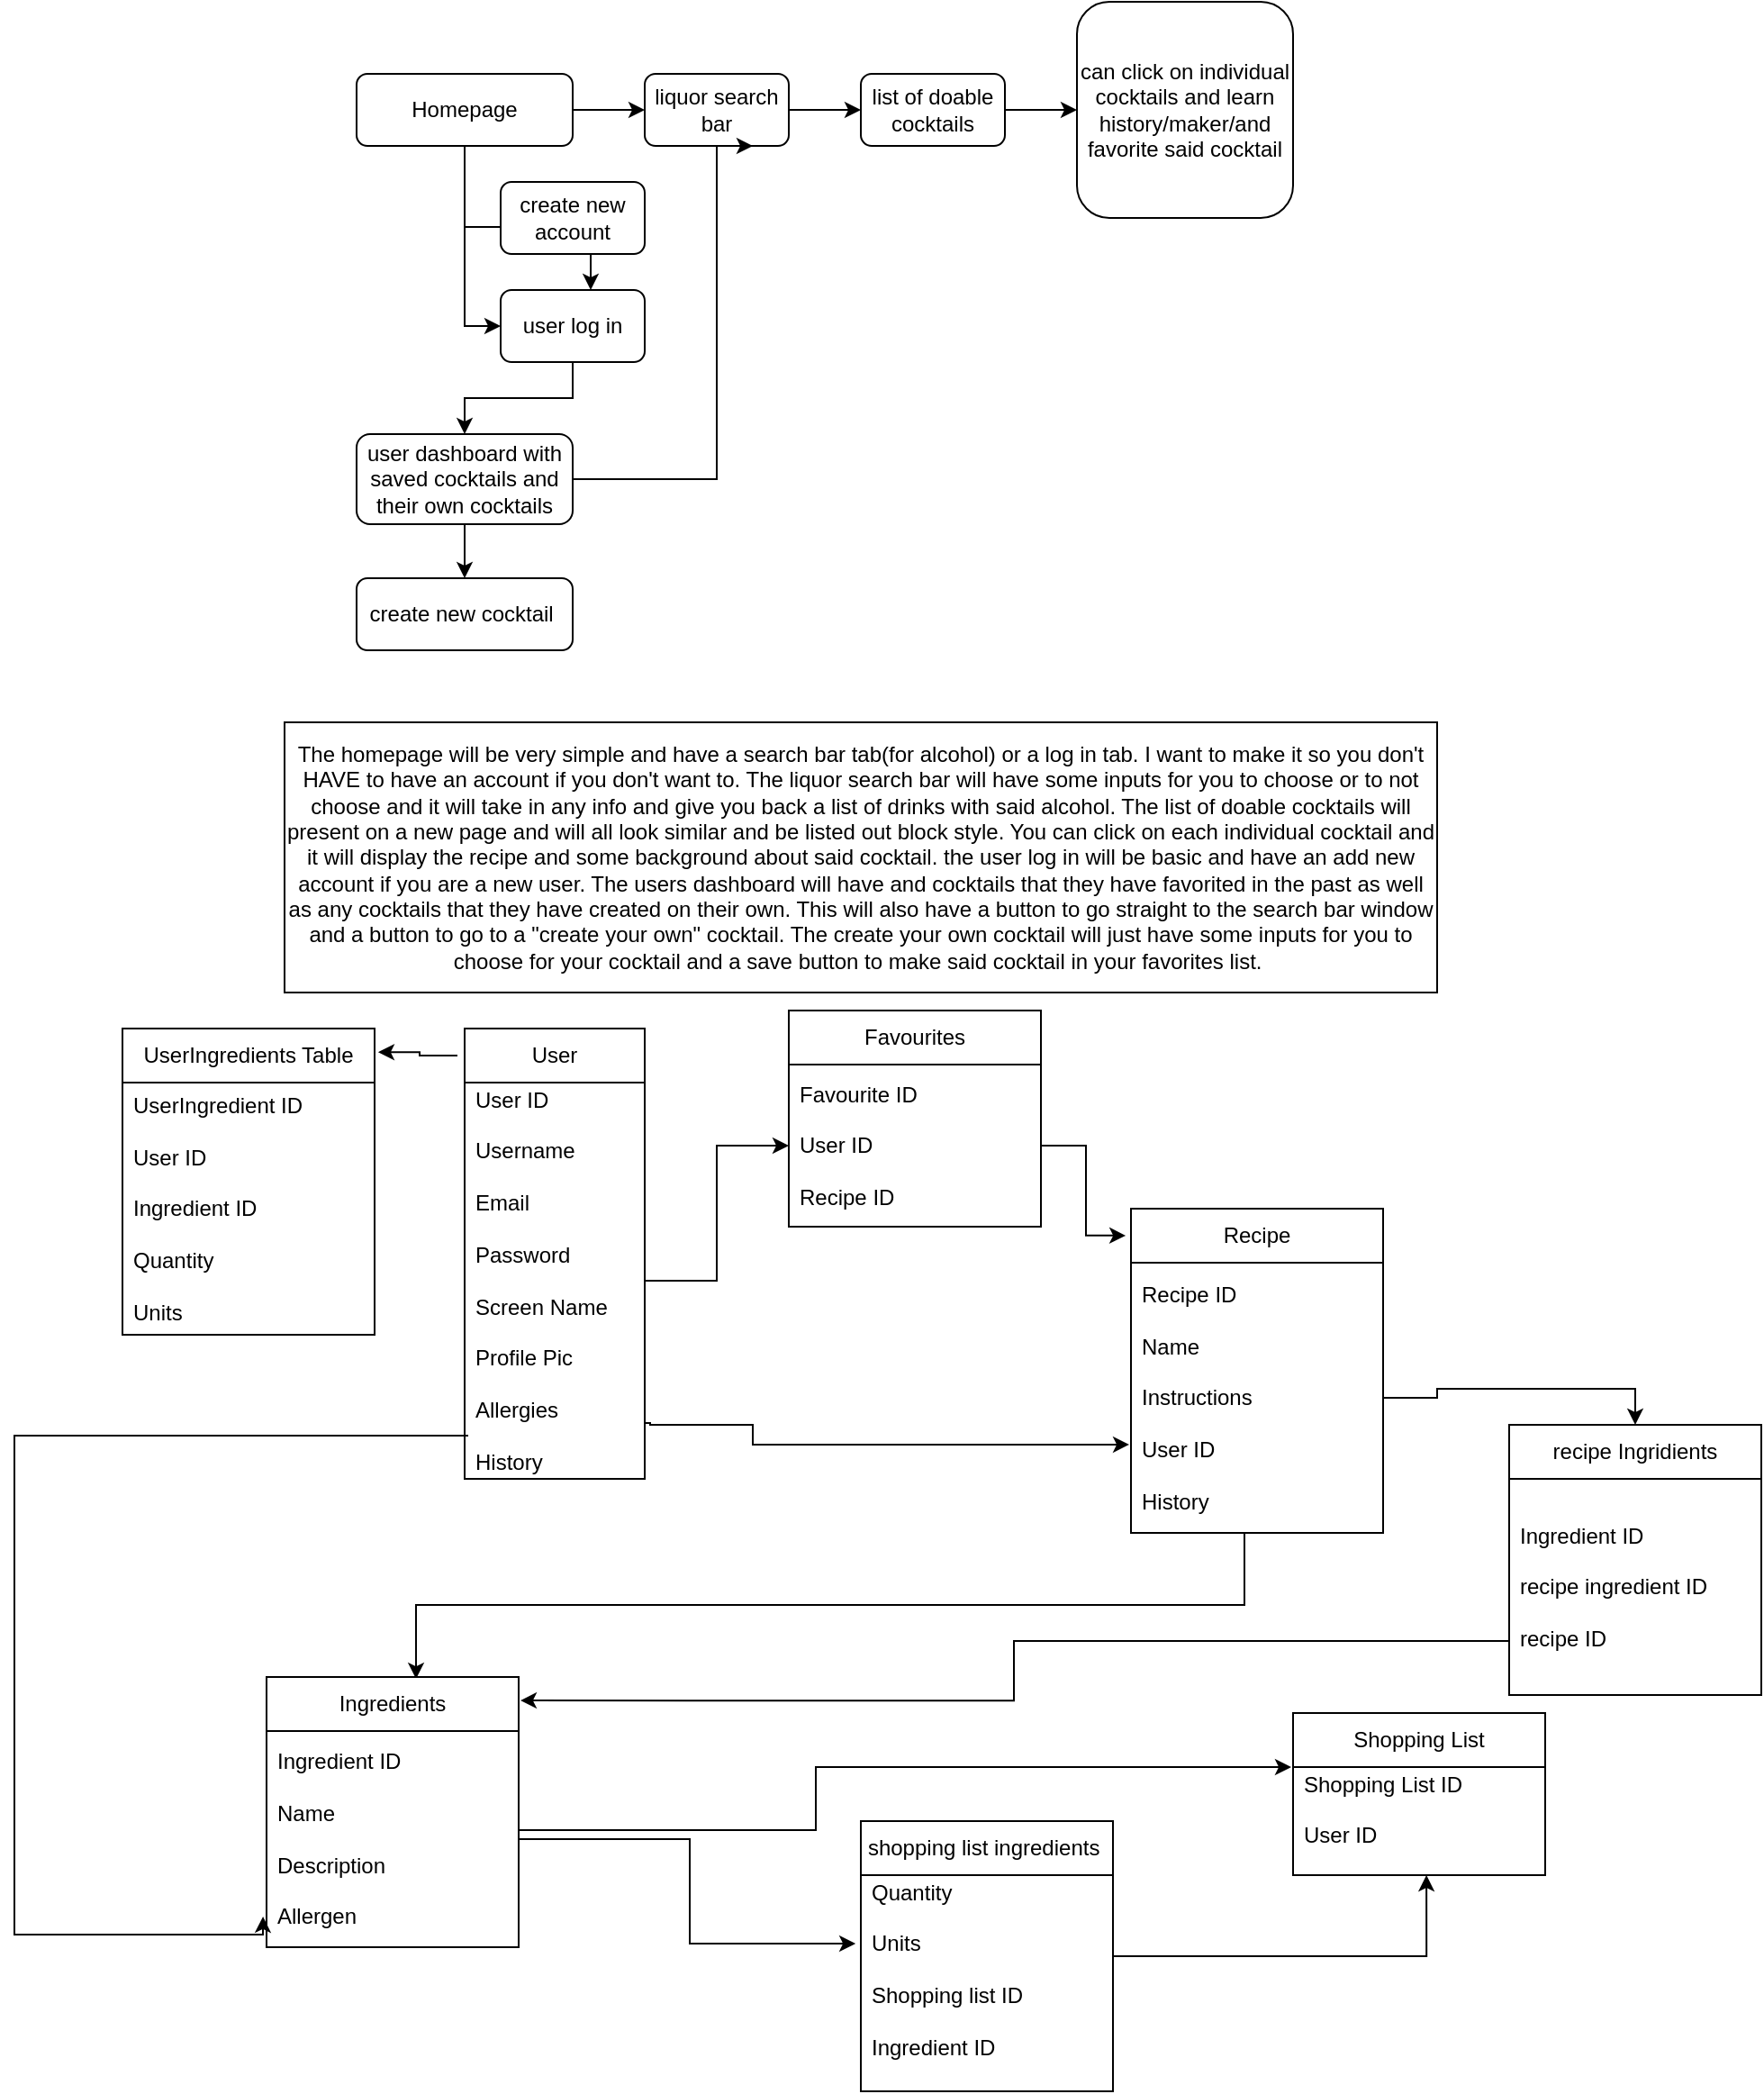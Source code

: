 <mxfile version="24.2.1" type="github">
  <diagram id="C5RBs43oDa-KdzZeNtuy" name="Page-1">
    <mxGraphModel dx="1853" dy="721" grid="1" gridSize="10" guides="1" tooltips="1" connect="1" arrows="1" fold="1" page="1" pageScale="1" pageWidth="827" pageHeight="1169" math="0" shadow="0">
      <root>
        <mxCell id="WIyWlLk6GJQsqaUBKTNV-0" />
        <mxCell id="WIyWlLk6GJQsqaUBKTNV-1" parent="WIyWlLk6GJQsqaUBKTNV-0" />
        <mxCell id="wKdOTu-X7nGb3WF-pUgB-1" value="" style="edgeStyle=orthogonalEdgeStyle;rounded=0;orthogonalLoop=1;jettySize=auto;html=1;" parent="WIyWlLk6GJQsqaUBKTNV-1" source="WIyWlLk6GJQsqaUBKTNV-3" target="wKdOTu-X7nGb3WF-pUgB-0" edge="1">
          <mxGeometry relative="1" as="geometry" />
        </mxCell>
        <mxCell id="wKdOTu-X7nGb3WF-pUgB-5" value="" style="edgeStyle=orthogonalEdgeStyle;rounded=0;orthogonalLoop=1;jettySize=auto;html=1;" parent="WIyWlLk6GJQsqaUBKTNV-1" source="WIyWlLk6GJQsqaUBKTNV-3" target="WIyWlLk6GJQsqaUBKTNV-12" edge="1">
          <mxGeometry relative="1" as="geometry">
            <Array as="points">
              <mxPoint x="220" y="160" />
              <mxPoint x="220" y="160" />
            </Array>
          </mxGeometry>
        </mxCell>
        <mxCell id="wKdOTu-X7nGb3WF-pUgB-6" value="" style="edgeStyle=orthogonalEdgeStyle;rounded=0;orthogonalLoop=1;jettySize=auto;html=1;" parent="WIyWlLk6GJQsqaUBKTNV-1" source="WIyWlLk6GJQsqaUBKTNV-3" target="WIyWlLk6GJQsqaUBKTNV-12" edge="1">
          <mxGeometry relative="1" as="geometry">
            <Array as="points">
              <mxPoint x="220" y="165" />
              <mxPoint x="290" y="165" />
            </Array>
          </mxGeometry>
        </mxCell>
        <mxCell id="WIyWlLk6GJQsqaUBKTNV-3" value="Homepage" style="rounded=1;whiteSpace=wrap;html=1;fontSize=12;glass=0;strokeWidth=1;shadow=0;" parent="WIyWlLk6GJQsqaUBKTNV-1" vertex="1">
          <mxGeometry x="160" y="80" width="120" height="40" as="geometry" />
        </mxCell>
        <mxCell id="wKdOTu-X7nGb3WF-pUgB-10" value="" style="edgeStyle=orthogonalEdgeStyle;rounded=0;orthogonalLoop=1;jettySize=auto;html=1;" parent="WIyWlLk6GJQsqaUBKTNV-1" source="WIyWlLk6GJQsqaUBKTNV-12" target="wKdOTu-X7nGb3WF-pUgB-8" edge="1">
          <mxGeometry relative="1" as="geometry" />
        </mxCell>
        <mxCell id="WIyWlLk6GJQsqaUBKTNV-12" value="user log in" style="rounded=1;whiteSpace=wrap;html=1;fontSize=12;glass=0;strokeWidth=1;shadow=0;" parent="WIyWlLk6GJQsqaUBKTNV-1" vertex="1">
          <mxGeometry x="240" y="200" width="80" height="40" as="geometry" />
        </mxCell>
        <mxCell id="wKdOTu-X7nGb3WF-pUgB-3" value="" style="edgeStyle=orthogonalEdgeStyle;rounded=0;orthogonalLoop=1;jettySize=auto;html=1;" parent="WIyWlLk6GJQsqaUBKTNV-1" source="wKdOTu-X7nGb3WF-pUgB-0" target="wKdOTu-X7nGb3WF-pUgB-2" edge="1">
          <mxGeometry relative="1" as="geometry" />
        </mxCell>
        <mxCell id="wKdOTu-X7nGb3WF-pUgB-0" value="liquor search bar" style="whiteSpace=wrap;html=1;rounded=1;glass=0;strokeWidth=1;shadow=0;" parent="WIyWlLk6GJQsqaUBKTNV-1" vertex="1">
          <mxGeometry x="320" y="80" width="80" height="40" as="geometry" />
        </mxCell>
        <mxCell id="wKdOTu-X7nGb3WF-pUgB-16" value="" style="edgeStyle=orthogonalEdgeStyle;rounded=0;orthogonalLoop=1;jettySize=auto;html=1;" parent="WIyWlLk6GJQsqaUBKTNV-1" source="wKdOTu-X7nGb3WF-pUgB-2" target="wKdOTu-X7nGb3WF-pUgB-15" edge="1">
          <mxGeometry relative="1" as="geometry" />
        </mxCell>
        <mxCell id="wKdOTu-X7nGb3WF-pUgB-2" value="list of doable cocktails" style="whiteSpace=wrap;html=1;rounded=1;glass=0;strokeWidth=1;shadow=0;" parent="WIyWlLk6GJQsqaUBKTNV-1" vertex="1">
          <mxGeometry x="440" y="80" width="80" height="40" as="geometry" />
        </mxCell>
        <mxCell id="wKdOTu-X7nGb3WF-pUgB-7" value="create new account" style="rounded=1;whiteSpace=wrap;html=1;" parent="WIyWlLk6GJQsqaUBKTNV-1" vertex="1">
          <mxGeometry x="240" y="140" width="80" height="40" as="geometry" />
        </mxCell>
        <mxCell id="wKdOTu-X7nGb3WF-pUgB-14" value="" style="edgeStyle=orthogonalEdgeStyle;rounded=0;orthogonalLoop=1;jettySize=auto;html=1;entryX=0.5;entryY=0;entryDx=0;entryDy=0;" parent="WIyWlLk6GJQsqaUBKTNV-1" source="wKdOTu-X7nGb3WF-pUgB-8" target="wKdOTu-X7nGb3WF-pUgB-11" edge="1">
          <mxGeometry relative="1" as="geometry">
            <mxPoint x="210" y="410" as="targetPoint" />
          </mxGeometry>
        </mxCell>
        <mxCell id="wKdOTu-X7nGb3WF-pUgB-20" value="" style="edgeStyle=orthogonalEdgeStyle;rounded=0;orthogonalLoop=1;jettySize=auto;html=1;entryX=0.75;entryY=1;entryDx=0;entryDy=0;" parent="WIyWlLk6GJQsqaUBKTNV-1" source="wKdOTu-X7nGb3WF-pUgB-8" target="wKdOTu-X7nGb3WF-pUgB-0" edge="1">
          <mxGeometry relative="1" as="geometry">
            <mxPoint x="440" y="315" as="targetPoint" />
            <Array as="points">
              <mxPoint x="360" y="305" />
              <mxPoint x="360" y="120" />
            </Array>
          </mxGeometry>
        </mxCell>
        <mxCell id="wKdOTu-X7nGb3WF-pUgB-8" value="user dashboard with saved cocktails and their own cocktails" style="rounded=1;whiteSpace=wrap;html=1;fontSize=12;glass=0;strokeWidth=1;shadow=0;" parent="WIyWlLk6GJQsqaUBKTNV-1" vertex="1">
          <mxGeometry x="160" y="280" width="120" height="50" as="geometry" />
        </mxCell>
        <mxCell id="wKdOTu-X7nGb3WF-pUgB-11" value="create new cocktail&amp;nbsp;" style="rounded=1;whiteSpace=wrap;html=1;fontSize=12;glass=0;strokeWidth=1;shadow=0;" parent="WIyWlLk6GJQsqaUBKTNV-1" vertex="1">
          <mxGeometry x="160" y="360" width="120" height="40" as="geometry" />
        </mxCell>
        <mxCell id="wKdOTu-X7nGb3WF-pUgB-15" value="can click on individual cocktails and learn history/maker/and favorite said cocktail" style="whiteSpace=wrap;html=1;rounded=1;glass=0;strokeWidth=1;shadow=0;" parent="WIyWlLk6GJQsqaUBKTNV-1" vertex="1">
          <mxGeometry x="560" y="40" width="120" height="120" as="geometry" />
        </mxCell>
        <mxCell id="wKdOTu-X7nGb3WF-pUgB-21" value="The homepage will be very simple and have a search bar tab(for alcohol) or a log in tab. I want to make it so you don&#39;t HAVE to have an account if you don&#39;t want to. The liquor search bar will have some inputs for you to choose or to not choose and it will take in any info and give you back a list of drinks with said alcohol. The list of doable cocktails will present on a new page and will all look similar and be listed out block style. You can click on each individual cocktail and it will display the recipe and some background about said cocktail. the user log in will be basic and have an add new account if you are a new user. The users dashboard will have and cocktails that they have favorited in the past as well as any cocktails that they have created on their own. This will also have a button to go straight to the search bar window and a button to go to a &quot;create your own&quot; cocktail. The create your own cocktail will just have some inputs for you to choose for your cocktail and a save button to make said cocktail in your favorites list.&amp;nbsp;" style="rounded=0;whiteSpace=wrap;html=1;" parent="WIyWlLk6GJQsqaUBKTNV-1" vertex="1">
          <mxGeometry x="120" y="440" width="640" height="150" as="geometry" />
        </mxCell>
        <mxCell id="8B_5lzlC5shyq4_69ubc-37" value="" style="edgeStyle=orthogonalEdgeStyle;rounded=0;orthogonalLoop=1;jettySize=auto;html=1;entryX=0.593;entryY=0.007;entryDx=0;entryDy=0;exitX=0.45;exitY=1;exitDx=0;exitDy=0;exitPerimeter=0;entryPerimeter=0;" edge="1" parent="WIyWlLk6GJQsqaUBKTNV-1" source="8B_5lzlC5shyq4_69ubc-10" target="8B_5lzlC5shyq4_69ubc-3">
          <mxGeometry relative="1" as="geometry">
            <mxPoint x="454" y="850" as="sourcePoint" />
            <mxPoint x="614" y="1045" as="targetPoint" />
            <Array as="points" />
          </mxGeometry>
        </mxCell>
        <mxCell id="8B_5lzlC5shyq4_69ubc-40" value="" style="edgeStyle=orthogonalEdgeStyle;rounded=0;orthogonalLoop=1;jettySize=auto;html=1;" edge="1" parent="WIyWlLk6GJQsqaUBKTNV-1" source="8B_5lzlC5shyq4_69ubc-3">
          <mxGeometry relative="1" as="geometry">
            <mxPoint x="679" y="1020" as="targetPoint" />
            <Array as="points">
              <mxPoint x="415" y="1055" />
              <mxPoint x="415" y="1020" />
              <mxPoint x="679" y="1020" />
            </Array>
          </mxGeometry>
        </mxCell>
        <mxCell id="8B_5lzlC5shyq4_69ubc-3" value="Ingredients" style="swimlane;fontStyle=0;childLayout=stackLayout;horizontal=1;startSize=30;horizontalStack=0;resizeParent=1;resizeParentMax=0;resizeLast=0;collapsible=1;marginBottom=0;whiteSpace=wrap;html=1;" vertex="1" parent="WIyWlLk6GJQsqaUBKTNV-1">
          <mxGeometry x="110" y="970" width="140" height="150" as="geometry" />
        </mxCell>
        <mxCell id="8B_5lzlC5shyq4_69ubc-26" value="Ingredient ID&lt;div&gt;&lt;br&gt;&lt;/div&gt;&lt;div&gt;Name&lt;/div&gt;&lt;div&gt;&lt;br&gt;&lt;/div&gt;&lt;div&gt;Description&lt;/div&gt;&lt;div&gt;&lt;br&gt;&lt;/div&gt;&lt;div&gt;Allergen&lt;/div&gt;" style="text;strokeColor=none;fillColor=none;align=left;verticalAlign=middle;spacingLeft=4;spacingRight=4;overflow=hidden;points=[[0,0.5],[1,0.5]];portConstraint=eastwest;rotatable=0;whiteSpace=wrap;html=1;" vertex="1" parent="8B_5lzlC5shyq4_69ubc-3">
          <mxGeometry y="30" width="140" height="120" as="geometry" />
        </mxCell>
        <mxCell id="8B_5lzlC5shyq4_69ubc-7" value="Recipe" style="swimlane;fontStyle=0;childLayout=stackLayout;horizontal=1;startSize=30;horizontalStack=0;resizeParent=1;resizeParentMax=0;resizeLast=0;collapsible=1;marginBottom=0;whiteSpace=wrap;html=1;" vertex="1" parent="WIyWlLk6GJQsqaUBKTNV-1">
          <mxGeometry x="590" y="710" width="140" height="180" as="geometry" />
        </mxCell>
        <mxCell id="8B_5lzlC5shyq4_69ubc-10" value="Recipe ID&lt;div&gt;&lt;br&gt;&lt;/div&gt;&lt;div&gt;Name&lt;/div&gt;&lt;div&gt;&lt;br&gt;&lt;/div&gt;&lt;div&gt;Instructions&lt;/div&gt;&lt;div&gt;&lt;br&gt;&lt;/div&gt;&lt;div&gt;User ID&lt;/div&gt;&lt;div&gt;&lt;br&gt;&lt;/div&gt;&lt;div&gt;History&lt;/div&gt;" style="text;strokeColor=none;fillColor=none;align=left;verticalAlign=middle;spacingLeft=4;spacingRight=4;overflow=hidden;points=[[0,0.5],[1,0.5]];portConstraint=eastwest;rotatable=0;whiteSpace=wrap;html=1;" vertex="1" parent="8B_5lzlC5shyq4_69ubc-7">
          <mxGeometry y="30" width="140" height="150" as="geometry" />
        </mxCell>
        <mxCell id="8B_5lzlC5shyq4_69ubc-11" value="Favourites" style="swimlane;fontStyle=0;childLayout=stackLayout;horizontal=1;startSize=30;horizontalStack=0;resizeParent=1;resizeParentMax=0;resizeLast=0;collapsible=1;marginBottom=0;whiteSpace=wrap;html=1;" vertex="1" parent="WIyWlLk6GJQsqaUBKTNV-1">
          <mxGeometry x="400" y="600" width="140" height="120" as="geometry" />
        </mxCell>
        <mxCell id="8B_5lzlC5shyq4_69ubc-14" value="Favourite ID&lt;div&gt;&lt;br&gt;&lt;div&gt;User ID&lt;/div&gt;&lt;div&gt;&lt;br&gt;&lt;/div&gt;&lt;div&gt;Recipe ID&lt;/div&gt;&lt;/div&gt;" style="text;strokeColor=none;fillColor=none;align=left;verticalAlign=middle;spacingLeft=4;spacingRight=4;overflow=hidden;points=[[0,0.5],[1,0.5]];portConstraint=eastwest;rotatable=0;whiteSpace=wrap;html=1;" vertex="1" parent="8B_5lzlC5shyq4_69ubc-11">
          <mxGeometry y="30" width="140" height="90" as="geometry" />
        </mxCell>
        <mxCell id="8B_5lzlC5shyq4_69ubc-15" value="User" style="swimlane;fontStyle=0;childLayout=stackLayout;horizontal=1;startSize=30;horizontalStack=0;resizeParent=1;resizeParentMax=0;resizeLast=0;collapsible=1;marginBottom=0;whiteSpace=wrap;html=1;" vertex="1" parent="WIyWlLk6GJQsqaUBKTNV-1">
          <mxGeometry x="220" y="610" width="100" height="250" as="geometry" />
        </mxCell>
        <mxCell id="8B_5lzlC5shyq4_69ubc-18" value="User ID&lt;div&gt;&lt;br&gt;&lt;div&gt;Username&lt;/div&gt;&lt;div&gt;&lt;br&gt;&lt;/div&gt;&lt;div&gt;Email&lt;/div&gt;&lt;div&gt;&lt;br&gt;&lt;/div&gt;&lt;div&gt;Password&lt;/div&gt;&lt;div&gt;&lt;br&gt;&lt;/div&gt;&lt;div&gt;Screen Name&lt;/div&gt;&lt;div&gt;&lt;br&gt;&lt;/div&gt;&lt;div&gt;Profile Pic&lt;/div&gt;&lt;div&gt;&lt;br&gt;&lt;/div&gt;&lt;div&gt;Allergies&lt;/div&gt;&lt;div&gt;&lt;br&gt;&lt;/div&gt;&lt;div&gt;History&lt;/div&gt;&lt;/div&gt;" style="text;strokeColor=none;fillColor=none;align=left;verticalAlign=middle;spacingLeft=4;spacingRight=4;overflow=hidden;points=[[0,0.5],[1,0.5]];portConstraint=eastwest;rotatable=0;whiteSpace=wrap;html=1;" vertex="1" parent="8B_5lzlC5shyq4_69ubc-15">
          <mxGeometry y="30" width="100" height="220" as="geometry" />
        </mxCell>
        <mxCell id="8B_5lzlC5shyq4_69ubc-27" value="UserIngredients Table" style="swimlane;fontStyle=0;childLayout=stackLayout;horizontal=1;startSize=30;horizontalStack=0;resizeParent=1;resizeParentMax=0;resizeLast=0;collapsible=1;marginBottom=0;whiteSpace=wrap;html=1;" vertex="1" parent="WIyWlLk6GJQsqaUBKTNV-1">
          <mxGeometry x="30" y="610" width="140" height="170" as="geometry" />
        </mxCell>
        <mxCell id="8B_5lzlC5shyq4_69ubc-28" value="UserIngredient ID&lt;div&gt;&lt;br&gt;&lt;/div&gt;&lt;div&gt;User ID&lt;/div&gt;&lt;div&gt;&lt;br&gt;&lt;/div&gt;&lt;div&gt;Ingredient ID&lt;/div&gt;&lt;div&gt;&lt;br&gt;&lt;/div&gt;&lt;div&gt;Quantity&lt;/div&gt;&lt;div&gt;&lt;br&gt;&lt;/div&gt;&lt;div&gt;Units&lt;/div&gt;" style="text;strokeColor=none;fillColor=none;align=left;verticalAlign=middle;spacingLeft=4;spacingRight=4;overflow=hidden;points=[[0,0.5],[1,0.5]];portConstraint=eastwest;rotatable=0;whiteSpace=wrap;html=1;" vertex="1" parent="8B_5lzlC5shyq4_69ubc-27">
          <mxGeometry y="30" width="140" height="140" as="geometry" />
        </mxCell>
        <mxCell id="8B_5lzlC5shyq4_69ubc-29" value="Shopping List" style="swimlane;fontStyle=0;childLayout=stackLayout;horizontal=1;startSize=30;horizontalStack=0;resizeParent=1;resizeParentMax=0;resizeLast=0;collapsible=1;marginBottom=0;whiteSpace=wrap;html=1;" vertex="1" parent="WIyWlLk6GJQsqaUBKTNV-1">
          <mxGeometry x="680" y="990" width="140" height="90" as="geometry" />
        </mxCell>
        <mxCell id="8B_5lzlC5shyq4_69ubc-30" value="Shopping List ID&lt;div&gt;&lt;br&gt;&lt;/div&gt;&lt;div&gt;User ID&lt;/div&gt;&lt;div&gt;&lt;br&gt;&lt;/div&gt;" style="text;strokeColor=none;fillColor=none;align=left;verticalAlign=middle;spacingLeft=4;spacingRight=4;overflow=hidden;points=[[0,0.5],[1,0.5]];portConstraint=eastwest;rotatable=0;whiteSpace=wrap;html=1;" vertex="1" parent="8B_5lzlC5shyq4_69ubc-29">
          <mxGeometry y="30" width="140" height="60" as="geometry" />
        </mxCell>
        <mxCell id="8B_5lzlC5shyq4_69ubc-31" value="" style="edgeStyle=orthogonalEdgeStyle;rounded=0;orthogonalLoop=1;jettySize=auto;html=1;entryX=-0.014;entryY=0.858;entryDx=0;entryDy=0;entryPerimeter=0;exitX=0.02;exitY=0.891;exitDx=0;exitDy=0;exitPerimeter=0;" edge="1" parent="WIyWlLk6GJQsqaUBKTNV-1" source="8B_5lzlC5shyq4_69ubc-18" target="8B_5lzlC5shyq4_69ubc-26">
          <mxGeometry relative="1" as="geometry">
            <Array as="points">
              <mxPoint x="-30" y="836" />
              <mxPoint x="-30" y="1113" />
            </Array>
          </mxGeometry>
        </mxCell>
        <mxCell id="8B_5lzlC5shyq4_69ubc-32" value="" style="edgeStyle=orthogonalEdgeStyle;rounded=0;orthogonalLoop=1;jettySize=auto;html=1;entryX=-0.007;entryY=0.673;entryDx=0;entryDy=0;entryPerimeter=0;exitX=1;exitY=0.859;exitDx=0;exitDy=0;exitPerimeter=0;" edge="1" parent="WIyWlLk6GJQsqaUBKTNV-1" source="8B_5lzlC5shyq4_69ubc-18" target="8B_5lzlC5shyq4_69ubc-10">
          <mxGeometry relative="1" as="geometry">
            <mxPoint x="323" y="650" as="sourcePoint" />
            <Array as="points">
              <mxPoint x="323" y="829" />
              <mxPoint x="323" y="830" />
              <mxPoint x="380" y="830" />
              <mxPoint x="380" y="841" />
            </Array>
          </mxGeometry>
        </mxCell>
        <mxCell id="8B_5lzlC5shyq4_69ubc-46" style="edgeStyle=orthogonalEdgeStyle;rounded=0;orthogonalLoop=1;jettySize=auto;html=1;exitX=-0.04;exitY=0.06;exitDx=0;exitDy=0;entryX=1.014;entryY=0.077;entryDx=0;entryDy=0;entryPerimeter=0;exitPerimeter=0;" edge="1" parent="WIyWlLk6GJQsqaUBKTNV-1" source="8B_5lzlC5shyq4_69ubc-15" target="8B_5lzlC5shyq4_69ubc-27">
          <mxGeometry relative="1" as="geometry" />
        </mxCell>
        <mxCell id="8B_5lzlC5shyq4_69ubc-47" value="" style="edgeStyle=orthogonalEdgeStyle;rounded=0;orthogonalLoop=1;jettySize=auto;html=1;" edge="1" parent="WIyWlLk6GJQsqaUBKTNV-1" source="8B_5lzlC5shyq4_69ubc-18" target="8B_5lzlC5shyq4_69ubc-14">
          <mxGeometry relative="1" as="geometry" />
        </mxCell>
        <mxCell id="8B_5lzlC5shyq4_69ubc-48" value="" style="edgeStyle=orthogonalEdgeStyle;rounded=0;orthogonalLoop=1;jettySize=auto;html=1;entryX=-0.021;entryY=0.083;entryDx=0;entryDy=0;entryPerimeter=0;" edge="1" parent="WIyWlLk6GJQsqaUBKTNV-1" source="8B_5lzlC5shyq4_69ubc-14" target="8B_5lzlC5shyq4_69ubc-7">
          <mxGeometry relative="1" as="geometry" />
        </mxCell>
        <mxCell id="8B_5lzlC5shyq4_69ubc-50" value="recipe Ingridients" style="swimlane;fontStyle=0;childLayout=stackLayout;horizontal=1;startSize=30;horizontalStack=0;resizeParent=1;resizeParentMax=0;resizeLast=0;collapsible=1;marginBottom=0;whiteSpace=wrap;html=1;" vertex="1" parent="WIyWlLk6GJQsqaUBKTNV-1">
          <mxGeometry x="800" y="830" width="140" height="150" as="geometry" />
        </mxCell>
        <mxCell id="8B_5lzlC5shyq4_69ubc-51" value="Ingredient ID&lt;div&gt;&lt;br&gt;&lt;/div&gt;&lt;div&gt;recipe ingredient ID&lt;/div&gt;&lt;div&gt;&lt;br&gt;&lt;/div&gt;&lt;div&gt;recipe ID&lt;/div&gt;" style="text;strokeColor=none;fillColor=none;align=left;verticalAlign=middle;spacingLeft=4;spacingRight=4;overflow=hidden;points=[[0,0.5],[1,0.5]];portConstraint=eastwest;rotatable=0;whiteSpace=wrap;html=1;" vertex="1" parent="8B_5lzlC5shyq4_69ubc-50">
          <mxGeometry y="30" width="140" height="120" as="geometry" />
        </mxCell>
        <mxCell id="8B_5lzlC5shyq4_69ubc-53" style="edgeStyle=orthogonalEdgeStyle;rounded=0;orthogonalLoop=1;jettySize=auto;html=1;exitX=1;exitY=0.5;exitDx=0;exitDy=0;entryX=0.5;entryY=0;entryDx=0;entryDy=0;" edge="1" parent="WIyWlLk6GJQsqaUBKTNV-1" source="8B_5lzlC5shyq4_69ubc-10" target="8B_5lzlC5shyq4_69ubc-50">
          <mxGeometry relative="1" as="geometry">
            <Array as="points">
              <mxPoint x="760" y="815" />
              <mxPoint x="760" y="810" />
              <mxPoint x="870" y="810" />
            </Array>
          </mxGeometry>
        </mxCell>
        <mxCell id="8B_5lzlC5shyq4_69ubc-54" style="edgeStyle=orthogonalEdgeStyle;rounded=0;orthogonalLoop=1;jettySize=auto;html=1;entryX=1.007;entryY=0.087;entryDx=0;entryDy=0;entryPerimeter=0;" edge="1" parent="WIyWlLk6GJQsqaUBKTNV-1" source="8B_5lzlC5shyq4_69ubc-51" target="8B_5lzlC5shyq4_69ubc-3">
          <mxGeometry relative="1" as="geometry">
            <Array as="points">
              <mxPoint x="525" y="950" />
              <mxPoint x="525" y="983" />
            </Array>
          </mxGeometry>
        </mxCell>
        <mxCell id="8B_5lzlC5shyq4_69ubc-55" value="shopping list ingredients&amp;nbsp;" style="swimlane;fontStyle=0;childLayout=stackLayout;horizontal=1;startSize=30;horizontalStack=0;resizeParent=1;resizeParentMax=0;resizeLast=0;collapsible=1;marginBottom=0;whiteSpace=wrap;html=1;" vertex="1" parent="WIyWlLk6GJQsqaUBKTNV-1">
          <mxGeometry x="440" y="1050" width="140" height="150" as="geometry" />
        </mxCell>
        <mxCell id="8B_5lzlC5shyq4_69ubc-56" value="Quantity&lt;div&gt;&lt;br&gt;&lt;/div&gt;&lt;div&gt;Units&lt;/div&gt;&lt;div&gt;&lt;br&gt;&lt;/div&gt;&lt;div&gt;Shopping list ID&lt;/div&gt;&lt;div&gt;&lt;br&gt;&lt;/div&gt;&lt;div&gt;Ingredient ID&lt;/div&gt;&lt;div&gt;&lt;br&gt;&lt;/div&gt;&lt;div&gt;&lt;br&gt;&lt;/div&gt;" style="text;strokeColor=none;fillColor=none;align=left;verticalAlign=middle;spacingLeft=4;spacingRight=4;overflow=hidden;points=[[0,0.5],[1,0.5]];portConstraint=eastwest;rotatable=0;whiteSpace=wrap;html=1;" vertex="1" parent="8B_5lzlC5shyq4_69ubc-55">
          <mxGeometry y="30" width="140" height="120" as="geometry" />
        </mxCell>
        <mxCell id="8B_5lzlC5shyq4_69ubc-57" style="edgeStyle=orthogonalEdgeStyle;rounded=0;orthogonalLoop=1;jettySize=auto;html=1;entryX=-0.021;entryY=0.317;entryDx=0;entryDy=0;entryPerimeter=0;" edge="1" parent="WIyWlLk6GJQsqaUBKTNV-1" source="8B_5lzlC5shyq4_69ubc-26" target="8B_5lzlC5shyq4_69ubc-56">
          <mxGeometry relative="1" as="geometry" />
        </mxCell>
        <mxCell id="8B_5lzlC5shyq4_69ubc-58" style="edgeStyle=orthogonalEdgeStyle;rounded=0;orthogonalLoop=1;jettySize=auto;html=1;entryX=0.529;entryY=1;entryDx=0;entryDy=0;entryPerimeter=0;" edge="1" parent="WIyWlLk6GJQsqaUBKTNV-1" source="8B_5lzlC5shyq4_69ubc-55" target="8B_5lzlC5shyq4_69ubc-30">
          <mxGeometry relative="1" as="geometry" />
        </mxCell>
      </root>
    </mxGraphModel>
  </diagram>
</mxfile>
